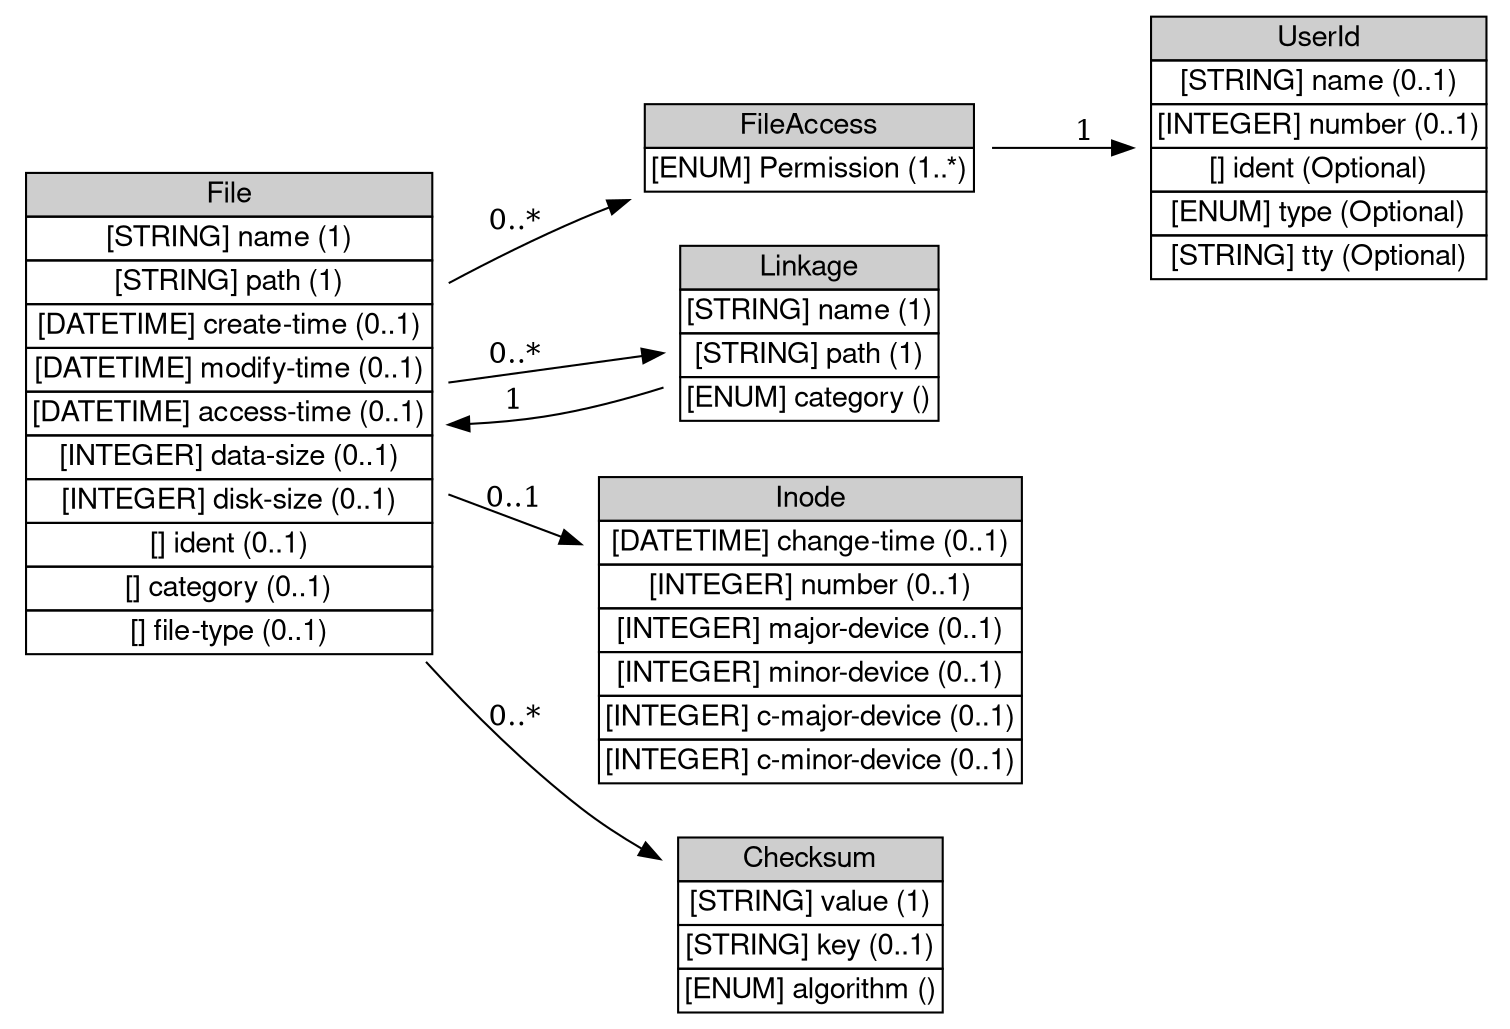 digraph File {
	graph [bb="0,0,715,486",
		rankdir=LR
	];
	node [label="\N"];
	File	[height=3.3194,
		label=<<table BORDER="0" CELLBORDER="1" CELLSPACING="0"> <tr> <td BGCOLOR="#CECECE" HREF="../IDMEFv1/File.html" TITLE="The File class provides specific information about a file or other file-like object that has been created, deleted, or modified on the target. The description can provide either the file settings prior to the event or the file settings at the time of the event, as specified using the &quot;category&quot; attribute. "><FONT FACE="Nimbus Sans L">File</FONT></td> </tr>" %<tr><td  HREF="../IDMEFv1/File.html" TITLE="The name of the file to which the alert applies, not including the path to the file."><FONT FACE="Nimbus Sans L">[STRING] name (1)</FONT></td></tr>%<tr><td  HREF="../IDMEFv1/File.html" TITLE="The full path to the file, including the name.  The path name should be represented in as &quot;universal&quot; a manner as possible, to facilitate processing of the alert."><FONT FACE="Nimbus Sans L">[STRING] path (1)</FONT></td></tr>%<tr><td  HREF="../IDMEFv1/File.html" TITLE="Time the file was created.  Note that this is *not* the Unix &quot;st_ctime&quot; file attribute (which is not file creation time).  The Unix &quot;st_ctime&quot; attribute is contained in the &quot;Inode&quot; class."><FONT FACE="Nimbus Sans L">[DATETIME] create-time (0..1)</FONT></td></tr>%<tr><td  HREF="../IDMEFv1/File.html" TITLE="Time the file was last modified."><FONT FACE="Nimbus Sans L">[DATETIME] modify-time (0..1)</FONT></td></tr>%<tr><td  HREF="../IDMEFv1/File.html" TITLE="Time the file was last accessed."><FONT FACE="Nimbus Sans L">[DATETIME] access-time (0..1)</FONT></td></tr>%<tr><td  HREF="../IDMEFv1/File.html" TITLE="The size of the data, in bytes.  Typically what is meant when referring to file size.  On Unix UFS file systems, this value corresponds to stat.st_size.  On Windows NTFS, this value corresponds to Valid Data Length (VDL)."><FONT FACE="Nimbus Sans L">[INTEGER] data-size (0..1)</FONT></td></tr>%<tr><td  HREF="../IDMEFv1/File.html" TITLE="The physical space on disk consumed by the file, in bytes.  On Unix UFS file systems, this value corresponds to 512 * stat.st_blocks.  On Windows NTFS, this value corresponds to End of File (EOF)."><FONT FACE="Nimbus Sans L">[INTEGER] disk-size (0..1)</FONT></td></tr>%<tr><td  HREF="../IDMEFv1/File.html" TITLE="A unique identifier for this file; see Section 3.2.9."><FONT FACE="Nimbus Sans L">[] ident (0..1)</FONT></td></tr>%<tr><td  HREF="../IDMEFv1/File.html" TITLE="The type of file system the file resides on.  This attribute governs how path names and other attributes are interpreted."><FONT FACE="Nimbus Sans L">[] category (0..1)</FONT></td></tr>%<tr><td  HREF="../IDMEFv1/File.html" TITLE="The type of file, as a mime-type."><FONT FACE="Nimbus Sans L">[] file-type (0..1)</FONT></td></tr>%</table>>,
		pos="105,292",
		shape=plaintext,
		width=2.9167];
	FileAccess	[height=0.69444,
		label=<<table BORDER="0" CELLBORDER="1" CELLSPACING="0"> <tr> <td BGCOLOR="#CECECE" HREF="../IDMEFv1/FileAccess.html" TITLE="The FileAccess class represents the access permissions on a file. The representation is intended to be useful across operating systems. "><FONT FACE="Nimbus Sans L">FileAccess</FONT></td> </tr>" %<tr><td  HREF="../IDMEFv1/FileAccess.html" TITLE="Level of access allowed.  The permitted values are shown below.  There is no default value.  (See also Section 10.)"><FONT FACE="Nimbus Sans L">[ENUM] Permission (1..*)</FONT></td></tr>%</table>>,
		pos="383.5,419",
		shape=plaintext,
		width=2.4306];
	File -> FileAccess	[label="0..*",
		lp="242,383.5",
		pos="e,296.91,393.97 210.12,353.88 230.9,365.01 252.85,375.94 274,385 278.36,386.87 282.86,388.69 287.44,390.45"];
	Linkage	[height=1.2778,
		label=<<table BORDER="0" CELLBORDER="1" CELLSPACING="0"> <tr> <td BGCOLOR="#CECECE" HREF="../IDMEFv1/Linkage.html" TITLE="The Linkage class represents file system connections between the file described in the &lt;File&gt; element and other objects in the file system. For example, if the &lt;File&gt; element is a symbolic link or shortcut, then the &lt;Linkage&gt; element should contain the name of the object the link points to. Further information can be provided about the object in the &lt;Linkage&gt; element with another &lt;File&gt; element, if appropriate. "><FONT FACE="Nimbus Sans L">Linkage</FONT></td> </tr>" %<tr><td  HREF="../IDMEFv1/Linkage.html" TITLE="The name of the file system object, not including the path."><FONT FACE="Nimbus Sans L">[STRING] name (1)</FONT></td></tr>%<tr><td  HREF="../IDMEFv1/Linkage.html" TITLE="The full path to the file system object, including the name.  The path name should be represented in as &quot;universal&quot; a manner as possible, to facilitate processing of the alert."><FONT FACE="Nimbus Sans L">[STRING] path (1)</FONT></td></tr>%<tr><td  HREF="../IDMEFv1/Linkage.html" TITLE="Section 10.)"><FONT FACE="Nimbus Sans L">[ENUM] category ()</FONT></td></tr>%</table>>,
		pos="383.5,330",
		shape=plaintext,
		width=1.9444];
	File -> Linkage	[label="0..*",
		lp="242,319.5",
		pos="e,313.21,320.48 210.14,306.31 240.95,310.55 274.17,315.11 303.15,319.09"];
	Inode	[height=2.1528,
		label=<<table BORDER="0" CELLBORDER="1" CELLSPACING="0"> <tr> <td BGCOLOR="#CECECE" HREF="../IDMEFv1/Inode.html" TITLE="The Inode class is used to represent the additional information contained in a Unix file system i-node. "><FONT FACE="Nimbus Sans L">Inode</FONT></td> </tr>" %<tr><td  HREF="../IDMEFv1/Inode.html" TITLE="The time of the last inode change, given by the st_ctime element of &quot;struct stat&quot;."><FONT FACE="Nimbus Sans L">[DATETIME] change-time (0..1)</FONT></td></tr>%<tr><td  HREF="../IDMEFv1/Inode.html" TITLE="The inode number."><FONT FACE="Nimbus Sans L">[INTEGER] number (0..1)</FONT></td></tr>%<tr><td  HREF="../IDMEFv1/Inode.html" TITLE="The major device number of the device the file resides on."><FONT FACE="Nimbus Sans L">[INTEGER] major-device (0..1)</FONT></td></tr>%<tr><td  HREF="../IDMEFv1/Inode.html" TITLE="The minor device number of the device the file resides on."><FONT FACE="Nimbus Sans L">[INTEGER] minor-device (0..1)</FONT></td></tr>%<tr><td  HREF="../IDMEFv1/Inode.html" TITLE="The major device of the file itself, if it is a character special device."><FONT FACE="Nimbus Sans L">[INTEGER] c-major-device (0..1)</FONT></td></tr>%<tr><td  HREF="../IDMEFv1/Inode.html" TITLE="The minor device of the file itself, if it is a character special device."><FONT FACE="Nimbus Sans L">[INTEGER] c-minor-device (0..1)</FONT></td></tr>%</table>>,
		pos="383.5,188",
		shape=plaintext,
		width=3.0417];
	File -> Inode	[label="0..1",
		lp="242,250.5",
		pos="e,273.85,228.87 210.14,252.83 227.87,246.16 246.4,239.19 264.45,232.4"];
	Checksum	[height=1.2778,
		label=<<table BORDER="0" CELLBORDER="1" CELLSPACING="0"> <tr> <td BGCOLOR="#CECECE" HREF="../IDMEFv1/Checksum.html" TITLE="The Checksum class represents checksum information associated with the file. This checksum information can be provided by file integrity checkers, among others. "><FONT FACE="Nimbus Sans L">Checksum</FONT></td> </tr>" %<tr><td  HREF="../IDMEFv1/Checksum.html" TITLE="The value of the checksum."><FONT FACE="Nimbus Sans L">[STRING] value (1)</FONT></td></tr>%<tr><td  HREF="../IDMEFv1/Checksum.html" TITLE="The key to the checksum, if appropriate."><FONT FACE="Nimbus Sans L">[STRING] key (0..1)</FONT></td></tr>%<tr><td  HREF="../IDMEFv1/Checksum.html" TITLE="default value.  (See also Section 10.)"><FONT FACE="Nimbus Sans L">[ENUM] algorithm ()</FONT></td></tr>%</table>>,
		pos="383.5,46",
		shape=plaintext,
		width=1.9861];
	File -> Checksum	[label="0..*",
		lp="242,145.5",
		pos="e,311.87,77.603 199.66,172.29 222.4,147.33 247.77,122.42 274,102 282.93,95.05 292.85,88.563 302.96,82.65"];
	UserId	[height=1.8611,
		label=<<table BORDER="0" CELLBORDER="1" CELLSPACING="0"> <tr> <td BGCOLOR="#CECECE" HREF="../IDMEFv1/UserId.html" TITLE="The UserId class provides specific information about a user. More than one UserId can be used within the User class to indicate attempts to transition from one user to another, or to provide complete information about a user&#39;s (or process&#39;) privileges. "><FONT FACE="Nimbus Sans L">UserId</FONT></td> </tr>" %<tr><td  HREF="../IDMEFv1/UserId.html" TITLE="A user or group name."><FONT FACE="Nimbus Sans L">[STRING] name (0..1)</FONT></td></tr>%<tr><td  HREF="../IDMEFv1/UserId.html" TITLE="A user or group number."><FONT FACE="Nimbus Sans L">[INTEGER] number (0..1)</FONT></td></tr>%<tr><td  HREF="../IDMEFv1/UserId.html" TITLE="A unique identifier for the user id, see Section 3.2.9."><FONT FACE="Nimbus Sans L">[] ident (Optional)</FONT></td></tr>%<tr><td  HREF="../IDMEFv1/UserId.html" TITLE="The type of user information represented.  The permitted values for this attribute are shown below.  The default value is &quot;original-user&quot;.  (See also Section 10.)"><FONT FACE="Nimbus Sans L">[ENUM] type (Optional)</FONT></td></tr>%<tr><td  HREF="../IDMEFv1/UserId.html" TITLE="The tty the user is using."><FONT FACE="Nimbus Sans L">[STRING] tty (Optional)</FONT></td></tr>%</table>>,
		pos="627,419",
		shape=plaintext,
		width=2.4444];
	FileAccess -> UserId	[label=1,
		lp="516,426.5",
		pos="e,538.88,419 471,419 489.71,419 509.6,419 528.68,419"];
	Linkage -> File	[label=1,
		lp="242,300.5",
		pos="e,210.38,288.97 313.35,306.02 294.93,300.67 274.9,295.77 256,293 244.53,291.32 232.5,290.19 220.47,289.48"];
}
